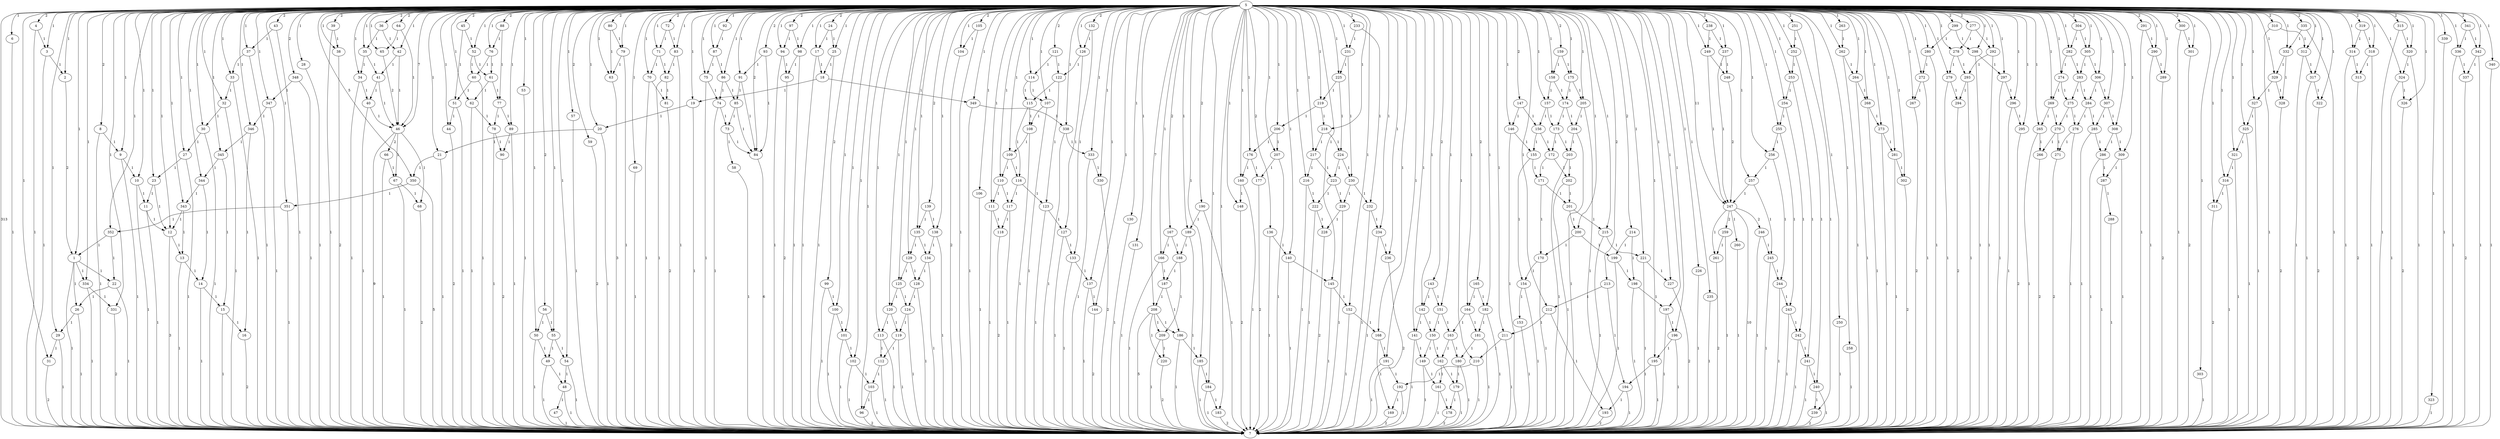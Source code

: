 digraph {
1 -> 7 [label=1];
1 -> 22 [label=1];
1 -> 26 [label=1];
1 -> 334 [label=1];
2 -> 1 [label=2];
3 -> 2 [label=1];
3 -> 7 [label=1];
4 -> 3 [label=1];
4 -> 7 [label=1];
5 -> 1 [label=1];
5 -> 2 [label=1];
5 -> 3 [label=1];
5 -> 4 [label=2];
5 -> 6 [label=1];
5 -> 7 [label=313];
5 -> 8 [label=2];
5 -> 9 [label=1];
5 -> 10 [label=1];
5 -> 12 [label=1];
5 -> 17 [label=1];
5 -> 19 [label=1];
5 -> 20 [label=1];
5 -> 21 [label=1];
5 -> 23 [label=1];
5 -> 24 [label=2];
5 -> 25 [label=1];
5 -> 27 [label=1];
5 -> 28 [label=1];
5 -> 29 [label=1];
5 -> 30 [label=1];
5 -> 31 [label=1];
5 -> 32 [label=1];
5 -> 33 [label=1];
5 -> 34 [label=1];
5 -> 35 [label=1];
5 -> 36 [label=2];
5 -> 37 [label=1];
5 -> 38 [label=1];
5 -> 39 [label=2];
5 -> 42 [label=1];
5 -> 43 [label=2];
5 -> 44 [label=1];
5 -> 45 [label=2];
5 -> 46 [label=7];
5 -> 50 [label=1];
5 -> 52 [label=1];
5 -> 53 [label=1];
5 -> 54 [label=1];
5 -> 55 [label=1];
5 -> 56 [label=2];
5 -> 57 [label=1];
5 -> 59 [label=2];
5 -> 62 [label=1];
5 -> 63 [label=1];
5 -> 64 [label=2];
5 -> 65 [label=1];
5 -> 69 [label=1];
5 -> 70 [label=1];
5 -> 71 [label=1];
5 -> 72 [label=2];
5 -> 75 [label=1];
5 -> 76 [label=1];
5 -> 79 [label=1];
5 -> 80 [label=2];
5 -> 83 [label=1];
5 -> 84 [label=2];
5 -> 86 [label=1];
5 -> 87 [label=1];
5 -> 88 [label=2];
5 -> 89 [label=1];
5 -> 91 [label=1];
5 -> 92 [label=1];
5 -> 93 [label=2];
5 -> 94 [label=1];
5 -> 96 [label=1];
5 -> 97 [label=2];
5 -> 98 [label=1];
5 -> 99 [label=2];
5 -> 100 [label=1];
5 -> 101 [label=1];
5 -> 102 [label=1];
5 -> 104 [label=1];
5 -> 105 [label=2];
5 -> 106 [label=1];
5 -> 107 [label=1];
5 -> 109 [label=1];
5 -> 110 [label=1];
5 -> 111 [label=1];
5 -> 113 [label=1];
5 -> 114 [label=1];
5 -> 120 [label=1];
5 -> 121 [label=2];
5 -> 125 [label=1];
5 -> 126 [label=1];
5 -> 129 [label=1];
5 -> 130 [label=1];
5 -> 131 [label=1];
5 -> 132 [label=2];
5 -> 135 [label=1];
5 -> 136 [label=2];
5 -> 137 [label=1];
5 -> 138 [label=1];
5 -> 139 [label=2];
5 -> 140 [label=1];
5 -> 141 [label=1];
5 -> 142 [label=1];
5 -> 143 [label=2];
5 -> 144 [label=1];
5 -> 145 [label=1];
5 -> 146 [label=1];
5 -> 147 [label=2];
5 -> 148 [label=1];
5 -> 151 [label=1];
5 -> 152 [label=1];
5 -> 157 [label=1];
5 -> 158 [label=1];
5 -> 159 [label=2];
5 -> 160 [label=1];
5 -> 164 [label=1];
5 -> 165 [label=2];
5 -> 166 [label=1];
5 -> 167 [label=2];
5 -> 168 [label=1];
5 -> 175 [label=1];
5 -> 176 [label=1];
5 -> 182 [label=1];
5 -> 183 [label=1];
5 -> 184 [label=1];
5 -> 185 [label=1];
5 -> 189 [label=1];
5 -> 190 [label=2];
5 -> 191 [label=1];
5 -> 195 [label=1];
5 -> 196 [label=1];
5 -> 197 [label=1];
5 -> 200 [label=1];
5 -> 205 [label=1];
5 -> 206 [label=1];
5 -> 207 [label=1];
5 -> 208 [label=7];
5 -> 210 [label=1];
5 -> 211 [label=1];
5 -> 212 [label=1];
5 -> 213 [label=2];
5 -> 214 [label=2];
5 -> 215 [label=1];
5 -> 216 [label=1];
5 -> 217 [label=1];
5 -> 218 [label=1];
5 -> 219 [label=1];
5 -> 221 [label=1];
5 -> 225 [label=1];
5 -> 226 [label=1];
5 -> 227 [label=1];
5 -> 231 [label=1];
5 -> 233 [label=2];
5 -> 234 [label=1];
5 -> 235 [label=1];
5 -> 236 [label=1];
5 -> 237 [label=1];
5 -> 238 [label=2];
5 -> 247 [label=11];
5 -> 249 [label=1];
5 -> 250 [label=1];
5 -> 251 [label=2];
5 -> 252 [label=1];
5 -> 253 [label=1];
5 -> 254 [label=1];
5 -> 255 [label=1];
5 -> 256 [label=1];
5 -> 257 [label=1];
5 -> 258 [label=1];
5 -> 262 [label=1];
5 -> 263 [label=1];
5 -> 264 [label=1];
5 -> 265 [label=1];
5 -> 267 [label=1];
5 -> 268 [label=1];
5 -> 269 [label=1];
5 -> 272 [label=1];
5 -> 273 [label=1];
5 -> 274 [label=1];
5 -> 277 [label=2];
5 -> 278 [label=1];
5 -> 279 [label=1];
5 -> 280 [label=1];
5 -> 281 [label=1];
5 -> 282 [label=1];
5 -> 289 [label=1];
5 -> 290 [label=1];
5 -> 291 [label=2];
5 -> 292 [label=1];
5 -> 295 [label=1];
5 -> 296 [label=1];
5 -> 297 [label=1];
5 -> 298 [label=1];
5 -> 299 [label=2];
5 -> 300 [label=2];
5 -> 301 [label=1];
5 -> 302 [label=1];
5 -> 303 [label=1];
5 -> 304 [label=2];
5 -> 305 [label=1];
5 -> 306 [label=1];
5 -> 307 [label=1];
5 -> 308 [label=1];
5 -> 309 [label=1];
5 -> 310 [label=2];
5 -> 311 [label=1];
5 -> 312 [label=1];
5 -> 314 [label=1];
5 -> 315 [label=2];
5 -> 316 [label=1];
5 -> 317 [label=1];
5 -> 318 [label=1];
5 -> 319 [label=2];
5 -> 320 [label=1];
5 -> 321 [label=1];
5 -> 322 [label=1];
5 -> 323 [label=1];
5 -> 324 [label=1];
5 -> 325 [label=1];
5 -> 326 [label=1];
5 -> 327 [label=1];
5 -> 329 [label=1];
5 -> 330 [label=1];
5 -> 331 [label=1];
5 -> 332 [label=1];
5 -> 333 [label=1];
5 -> 334 [label=1];
5 -> 335 [label=2];
5 -> 336 [label=1];
5 -> 338 [label=1];
5 -> 339 [label=1];
5 -> 340 [label=1];
5 -> 341 [label=2];
5 -> 342 [label=1];
5 -> 343 [label=1];
5 -> 344 [label=1];
5 -> 345 [label=1];
5 -> 346 [label=1];
5 -> 347 [label=1];
5 -> 348 [label=2];
5 -> 349 [label=1];
5 -> 350 [label=5];
5 -> 351 [label=1];
5 -> 352 [label=1];
6 -> 7 [label=1];
8 -> 7 [label=1];
8 -> 9 [label=1];
9 -> 7 [label=1];
9 -> 10 [label=1];
10 -> 7 [label=1];
10 -> 11 [label=1];
11 -> 7 [label=1];
11 -> 12 [label=1];
12 -> 7 [label=3];
12 -> 13 [label=1];
13 -> 7 [label=1];
13 -> 14 [label=1];
14 -> 7 [label=1];
14 -> 15 [label=1];
15 -> 7 [label=1];
15 -> 16 [label=1];
16 -> 7 [label=2];
17 -> 7 [label=1];
17 -> 18 [label=1];
18 -> 19 [label=1];
18 -> 349 [label=1];
19 -> 7 [label=1];
19 -> 20 [label=1];
20 -> 7 [label=1];
20 -> 21 [label=1];
21 -> 7 [label=1];
21 -> 350 [label=1];
22 -> 7 [label=1];
22 -> 26 [label=1];
23 -> 11 [label=1];
23 -> 12 [label=1];
24 -> 17 [label=1];
24 -> 25 [label=1];
25 -> 7 [label=1];
25 -> 18 [label=1];
26 -> 7 [label=1];
26 -> 29 [label=1];
27 -> 7 [label=1];
27 -> 23 [label=1];
28 -> 7 [label=1];
29 -> 7 [label=1];
29 -> 31 [label=1];
30 -> 7 [label=1];
30 -> 27 [label=1];
31 -> 7 [label=2];
32 -> 7 [label=1];
32 -> 30 [label=1];
33 -> 7 [label=1];
33 -> 32 [label=1];
34 -> 7 [label=1];
34 -> 40 [label=1];
35 -> 34 [label=1];
35 -> 41 [label=1];
36 -> 35 [label=1];
36 -> 42 [label=1];
37 -> 7 [label=1];
37 -> 33 [label=1];
38 -> 7 [label=2];
39 -> 7 [label=1];
39 -> 38 [label=1];
40 -> 7 [label=1];
40 -> 46 [label=1];
41 -> 40 [label=1];
41 -> 46 [label=1];
42 -> 41 [label=1];
42 -> 46 [label=1];
43 -> 7 [label=1];
43 -> 37 [label=1];
44 -> 7 [label=2];
45 -> 51 [label=1];
45 -> 52 [label=1];
46 -> 7 [label=9];
46 -> 66 [label=2];
46 -> 67 [label=1];
46 -> 68 [label=1];
47 -> 7 [label=1];
48 -> 7 [label=1];
48 -> 47 [label=1];
49 -> 7 [label=1];
49 -> 48 [label=1];
50 -> 7 [label=1];
50 -> 49 [label=1];
51 -> 7 [label=1];
51 -> 44 [label=1];
52 -> 60 [label=1];
52 -> 61 [label=1];
53 -> 7 [label=1];
54 -> 7 [label=1];
54 -> 48 [label=1];
55 -> 49 [label=1];
55 -> 54 [label=1];
56 -> 50 [label=1];
56 -> 55 [label=1];
57 -> 7 [label=1];
58 -> 7 [label=1];
59 -> 7 [label=2];
60 -> 7 [label=1];
60 -> 51 [label=1];
61 -> 62 [label=1];
61 -> 77 [label=1];
62 -> 7 [label=1];
62 -> 78 [label=1];
63 -> 7 [label=3];
64 -> 46 [label=1];
64 -> 65 [label=1];
65 -> 46 [label=2];
66 -> 7 [label=1];
66 -> 67 [label=1];
67 -> 7 [label=1];
67 -> 68 [label=1];
68 -> 7 [label=2];
69 -> 7 [label=1];
70 -> 7 [label=1];
70 -> 81 [label=1];
71 -> 70 [label=1];
71 -> 82 [label=1];
72 -> 71 [label=1];
72 -> 83 [label=1];
73 -> 58 [label=1];
73 -> 84 [label=1];
74 -> 7 [label=1];
74 -> 73 [label=1];
75 -> 7 [label=1];
75 -> 74 [label=1];
76 -> 60 [label=1];
76 -> 61 [label=1];
77 -> 78 [label=1];
77 -> 89 [label=1];
78 -> 7 [label=1];
78 -> 90 [label=1];
79 -> 7 [label=1];
79 -> 63 [label=1];
80 -> 63 [label=1];
80 -> 79 [label=1];
81 -> 7 [label=2];
82 -> 7 [label=1];
82 -> 81 [label=1];
83 -> 7 [label=1];
83 -> 82 [label=1];
84 -> 7 [label=6];
85 -> 73 [label=1];
85 -> 84 [label=1];
86 -> 74 [label=1];
86 -> 85 [label=1];
87 -> 75 [label=1];
87 -> 86 [label=1];
88 -> 76 [label=1];
88 -> 77 [label=1];
89 -> 7 [label=1];
89 -> 90 [label=1];
90 -> 7 [label=2];
91 -> 84 [label=1];
91 -> 85 [label=1];
92 -> 87 [label=1];
93 -> 84 [label=1];
93 -> 91 [label=1];
94 -> 7 [label=1];
94 -> 95 [label=1];
95 -> 7 [label=2];
96 -> 7 [label=2];
97 -> 94 [label=1];
97 -> 98 [label=1];
98 -> 7 [label=1];
98 -> 95 [label=1];
99 -> 7 [label=1];
99 -> 100 [label=1];
100 -> 7 [label=1];
100 -> 101 [label=1];
101 -> 7 [label=1];
101 -> 102 [label=1];
102 -> 7 [label=1];
102 -> 103 [label=1];
103 -> 7 [label=1];
103 -> 96 [label=1];
104 -> 7 [label=2];
105 -> 7 [label=1];
105 -> 104 [label=1];
106 -> 7 [label=1];
107 -> 7 [label=1];
107 -> 108 [label=1];
108 -> 7 [label=1];
108 -> 109 [label=1];
109 -> 110 [label=1];
109 -> 116 [label=1];
110 -> 111 [label=1];
110 -> 117 [label=1];
111 -> 7 [label=1];
111 -> 118 [label=1];
112 -> 7 [label=1];
112 -> 103 [label=1];
113 -> 7 [label=1];
113 -> 112 [label=1];
114 -> 107 [label=1];
114 -> 115 [label=1];
115 -> 108 [label=1];
115 -> 116 [label=1];
116 -> 117 [label=1];
116 -> 123 [label=1];
117 -> 7 [label=1];
117 -> 118 [label=1];
118 -> 7 [label=2];
119 -> 7 [label=1];
119 -> 112 [label=1];
120 -> 113 [label=1];
120 -> 119 [label=1];
121 -> 114 [label=1];
121 -> 122 [label=1];
122 -> 115 [label=1];
122 -> 123 [label=1];
123 -> 7 [label=1];
123 -> 127 [label=1];
124 -> 7 [label=1];
124 -> 119 [label=1];
125 -> 120 [label=1];
125 -> 124 [label=1];
126 -> 122 [label=1];
126 -> 127 [label=1];
127 -> 7 [label=1];
127 -> 133 [label=1];
128 -> 7 [label=1];
128 -> 124 [label=1];
129 -> 125 [label=1];
129 -> 128 [label=1];
130 -> 7 [label=1];
131 -> 7 [label=1];
132 -> 126 [label=1];
132 -> 133 [label=1];
133 -> 7 [label=1];
133 -> 137 [label=1];
134 -> 7 [label=1];
134 -> 128 [label=1];
135 -> 129 [label=1];
135 -> 134 [label=1];
136 -> 7 [label=1];
136 -> 140 [label=1];
137 -> 7 [label=1];
137 -> 144 [label=1];
138 -> 7 [label=1];
138 -> 134 [label=1];
139 -> 135 [label=1];
139 -> 138 [label=1];
140 -> 7 [label=1];
140 -> 145 [label=1];
141 -> 7 [label=1];
141 -> 149 [label=1];
142 -> 141 [label=1];
142 -> 150 [label=1];
143 -> 142 [label=1];
143 -> 151 [label=1];
144 -> 7 [label=2];
145 -> 7 [label=1];
145 -> 152 [label=1];
146 -> 7 [label=1];
146 -> 155 [label=1];
147 -> 146 [label=1];
147 -> 156 [label=1];
148 -> 7 [label=2];
149 -> 7 [label=1];
149 -> 161 [label=1];
150 -> 149 [label=1];
150 -> 162 [label=1];
151 -> 150 [label=1];
151 -> 163 [label=1];
152 -> 7 [label=1];
152 -> 168 [label=1];
153 -> 7 [label=1];
154 -> 7 [label=1];
154 -> 153 [label=1];
155 -> 154 [label=1];
155 -> 171 [label=1];
156 -> 155 [label=1];
156 -> 172 [label=1];
157 -> 156 [label=1];
157 -> 173 [label=1];
158 -> 157 [label=1];
158 -> 174 [label=1];
159 -> 158 [label=1];
159 -> 175 [label=1];
160 -> 7 [label=1];
160 -> 148 [label=1];
161 -> 7 [label=1];
161 -> 178 [label=1];
162 -> 161 [label=1];
162 -> 179 [label=1];
163 -> 162 [label=1];
163 -> 180 [label=1];
164 -> 163 [label=1];
164 -> 181 [label=1];
165 -> 164 [label=1];
165 -> 182 [label=1];
166 -> 7 [label=1];
166 -> 187 [label=1];
167 -> 166 [label=1];
167 -> 188 [label=1];
168 -> 169 [label=1];
168 -> 191 [label=1];
169 -> 7 [label=2];
170 -> 7 [label=1];
170 -> 154 [label=1];
171 -> 170 [label=1];
171 -> 201 [label=1];
172 -> 171 [label=1];
172 -> 202 [label=1];
173 -> 172 [label=1];
173 -> 203 [label=1];
174 -> 173 [label=1];
174 -> 204 [label=1];
175 -> 174 [label=1];
175 -> 205 [label=1];
176 -> 160 [label=1];
176 -> 177 [label=1];
177 -> 7 [label=2];
178 -> 7 [label=2];
179 -> 7 [label=1];
179 -> 178 [label=1];
180 -> 7 [label=1];
180 -> 179 [label=1];
181 -> 7 [label=1];
181 -> 180 [label=1];
182 -> 7 [label=1];
182 -> 181 [label=1];
183 -> 7 [label=2];
184 -> 7 [label=1];
184 -> 183 [label=1];
185 -> 7 [label=1];
185 -> 184 [label=1];
186 -> 7 [label=1];
186 -> 185 [label=1];
187 -> 186 [label=1];
187 -> 208 [label=1];
188 -> 187 [label=1];
188 -> 209 [label=1];
189 -> 7 [label=1];
189 -> 188 [label=1];
190 -> 7 [label=1];
190 -> 189 [label=1];
191 -> 7 [label=1];
191 -> 192 [label=1];
192 -> 7 [label=1];
192 -> 169 [label=1];
193 -> 7 [label=2];
194 -> 7 [label=1];
194 -> 193 [label=1];
195 -> 7 [label=1];
195 -> 194 [label=1];
196 -> 7 [label=1];
196 -> 195 [label=1];
197 -> 7 [label=1];
197 -> 196 [label=1];
198 -> 7 [label=1];
198 -> 197 [label=1];
199 -> 7 [label=1];
199 -> 198 [label=1];
200 -> 170 [label=1];
200 -> 199 [label=1];
201 -> 200 [label=1];
201 -> 215 [label=1];
202 -> 7 [label=1];
202 -> 201 [label=1];
203 -> 7 [label=1];
203 -> 202 [label=1];
204 -> 7 [label=1];
204 -> 203 [label=1];
205 -> 7 [label=1];
205 -> 204 [label=1];
206 -> 176 [label=1];
206 -> 207 [label=1];
207 -> 7 [label=1];
207 -> 177 [label=1];
208 -> 7 [label=5];
208 -> 186 [label=1];
208 -> 209 [label=1];
208 -> 220 [label=1];
209 -> 7 [label=1];
209 -> 220 [label=1];
210 -> 7 [label=1];
210 -> 192 [label=1];
211 -> 7 [label=1];
211 -> 210 [label=1];
212 -> 193 [label=1];
212 -> 211 [label=1];
213 -> 194 [label=1];
213 -> 212 [label=1];
214 -> 198 [label=1];
214 -> 199 [label=1];
215 -> 7 [label=1];
215 -> 221 [label=1];
216 -> 7 [label=1];
216 -> 222 [label=1];
217 -> 216 [label=1];
217 -> 223 [label=1];
218 -> 217 [label=1];
218 -> 224 [label=1];
219 -> 206 [label=1];
219 -> 218 [label=1];
220 -> 7 [label=2];
221 -> 7 [label=1];
221 -> 227 [label=1];
222 -> 7 [label=1];
222 -> 228 [label=1];
223 -> 222 [label=1];
223 -> 229 [label=1];
224 -> 223 [label=1];
224 -> 230 [label=1];
225 -> 219 [label=1];
225 -> 224 [label=1];
226 -> 7 [label=1];
227 -> 7 [label=2];
228 -> 7 [label=2];
229 -> 7 [label=1];
229 -> 228 [label=1];
230 -> 229 [label=1];
230 -> 232 [label=1];
231 -> 225 [label=1];
231 -> 230 [label=1];
232 -> 7 [label=1];
232 -> 234 [label=1];
233 -> 231 [label=1];
233 -> 232 [label=1];
234 -> 7 [label=1];
234 -> 236 [label=1];
235 -> 7 [label=1];
236 -> 7 [label=2];
237 -> 247 [label=1];
237 -> 248 [label=1];
238 -> 237 [label=1];
238 -> 249 [label=1];
239 -> 7 [label=2];
240 -> 7 [label=1];
240 -> 239 [label=1];
241 -> 7 [label=1];
241 -> 240 [label=1];
242 -> 7 [label=1];
242 -> 241 [label=1];
243 -> 7 [label=1];
243 -> 242 [label=1];
244 -> 7 [label=1];
244 -> 243 [label=1];
245 -> 7 [label=1];
245 -> 244 [label=1];
246 -> 7 [label=1];
246 -> 245 [label=1];
247 -> 7 [label=10];
247 -> 246 [label=2];
247 -> 259 [label=2];
247 -> 260 [label=1];
247 -> 261 [label=1];
248 -> 247 [label=2];
249 -> 247 [label=1];
249 -> 248 [label=1];
250 -> 7 [label=1];
251 -> 239 [label=1];
251 -> 252 [label=1];
252 -> 240 [label=1];
252 -> 253 [label=1];
253 -> 241 [label=1];
253 -> 254 [label=1];
254 -> 242 [label=1];
254 -> 255 [label=1];
255 -> 243 [label=1];
255 -> 256 [label=1];
256 -> 244 [label=1];
256 -> 257 [label=1];
257 -> 245 [label=1];
257 -> 247 [label=1];
258 -> 7 [label=1];
259 -> 7 [label=1];
259 -> 261 [label=1];
260 -> 7 [label=1];
261 -> 7 [label=2];
262 -> 7 [label=1];
262 -> 264 [label=1];
263 -> 262 [label=1];
264 -> 7 [label=1];
264 -> 268 [label=1];
265 -> 7 [label=1];
265 -> 266 [label=1];
266 -> 7 [label=2];
267 -> 7 [label=2];
268 -> 7 [label=1];
268 -> 273 [label=1];
269 -> 265 [label=1];
269 -> 270 [label=1];
270 -> 266 [label=1];
270 -> 271 [label=1];
271 -> 7 [label=2];
272 -> 7 [label=1];
272 -> 267 [label=1];
273 -> 7 [label=1];
273 -> 281 [label=1];
274 -> 269 [label=1];
274 -> 275 [label=1];
275 -> 270 [label=1];
275 -> 276 [label=1];
276 -> 7 [label=1];
276 -> 271 [label=1];
277 -> 278 [label=1];
277 -> 292 [label=1];
278 -> 279 [label=1];
278 -> 293 [label=1];
279 -> 7 [label=1];
279 -> 294 [label=1];
280 -> 7 [label=1];
280 -> 272 [label=1];
281 -> 7 [label=1];
281 -> 302 [label=1];
282 -> 274 [label=1];
282 -> 283 [label=1];
283 -> 275 [label=1];
283 -> 284 [label=1];
284 -> 276 [label=1];
284 -> 285 [label=1];
285 -> 7 [label=1];
285 -> 286 [label=1];
286 -> 7 [label=1];
286 -> 287 [label=1];
287 -> 7 [label=1];
287 -> 288 [label=1];
288 -> 7 [label=1];
289 -> 7 [label=2];
290 -> 7 [label=1];
290 -> 289 [label=1];
291 -> 7 [label=1];
291 -> 290 [label=1];
292 -> 7 [label=1];
292 -> 293 [label=1];
293 -> 7 [label=1];
293 -> 294 [label=1];
294 -> 7 [label=2];
295 -> 7 [label=2];
296 -> 7 [label=1];
296 -> 295 [label=1];
297 -> 7 [label=1];
297 -> 296 [label=1];
298 -> 7 [label=1];
298 -> 297 [label=1];
299 -> 280 [label=1];
299 -> 298 [label=1];
300 -> 7 [label=1];
300 -> 301 [label=1];
301 -> 7 [label=2];
302 -> 7 [label=2];
303 -> 7 [label=1];
304 -> 282 [label=1];
304 -> 305 [label=1];
305 -> 283 [label=1];
305 -> 306 [label=1];
306 -> 284 [label=1];
306 -> 307 [label=1];
307 -> 285 [label=1];
307 -> 308 [label=1];
308 -> 286 [label=1];
308 -> 309 [label=1];
309 -> 7 [label=1];
309 -> 287 [label=1];
310 -> 7 [label=1];
310 -> 312 [label=1];
311 -> 7 [label=2];
312 -> 7 [label=1];
312 -> 317 [label=1];
313 -> 7 [label=2];
314 -> 7 [label=1];
314 -> 313 [label=1];
315 -> 7 [label=1];
315 -> 320 [label=1];
316 -> 7 [label=1];
316 -> 311 [label=1];
317 -> 7 [label=1];
317 -> 322 [label=1];
318 -> 7 [label=1];
318 -> 313 [label=1];
319 -> 314 [label=1];
319 -> 318 [label=1];
320 -> 7 [label=1];
320 -> 324 [label=1];
321 -> 7 [label=1];
321 -> 316 [label=1];
322 -> 7 [label=2];
323 -> 7 [label=1];
324 -> 7 [label=1];
324 -> 326 [label=1];
325 -> 7 [label=1];
325 -> 321 [label=1];
326 -> 7 [label=2];
327 -> 7 [label=1];
327 -> 325 [label=1];
328 -> 7 [label=2];
329 -> 327 [label=1];
329 -> 328 [label=1];
330 -> 7 [label=2];
331 -> 7 [label=2];
332 -> 328 [label=1];
332 -> 329 [label=1];
333 -> 7 [label=1];
333 -> 330 [label=1];
334 -> 7 [label=1];
334 -> 331 [label=1];
335 -> 7 [label=1];
335 -> 332 [label=1];
336 -> 7 [label=1];
336 -> 337 [label=1];
337 -> 7 [label=2];
338 -> 7 [label=1];
338 -> 333 [label=1];
339 -> 7 [label=1];
340 -> 7 [label=1];
341 -> 336 [label=1];
341 -> 342 [label=1];
342 -> 7 [label=1];
342 -> 337 [label=1];
343 -> 12 [label=1];
343 -> 13 [label=1];
344 -> 14 [label=1];
344 -> 343 [label=1];
345 -> 15 [label=1];
345 -> 344 [label=1];
346 -> 16 [label=1];
346 -> 345 [label=1];
347 -> 7 [label=1];
347 -> 346 [label=1];
348 -> 7 [label=1];
348 -> 347 [label=1];
349 -> 7 [label=1];
349 -> 338 [label=1];
350 -> 7 [label=5];
350 -> 351 [label=1];
351 -> 7 [label=1];
351 -> 352 [label=1];
352 -> 1 [label=1];
352 -> 22 [label=1];
}
